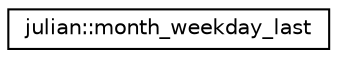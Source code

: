 digraph "Graphical Class Hierarchy"
{
 // LATEX_PDF_SIZE
  edge [fontname="Helvetica",fontsize="10",labelfontname="Helvetica",labelfontsize="10"];
  node [fontname="Helvetica",fontsize="10",shape=record];
  rankdir="LR";
  Node0 [label="julian::month_weekday_last",height=0.2,width=0.4,color="black", fillcolor="white", style="filled",URL="$classjulian_1_1month__weekday__last.html",tooltip=" "];
}
